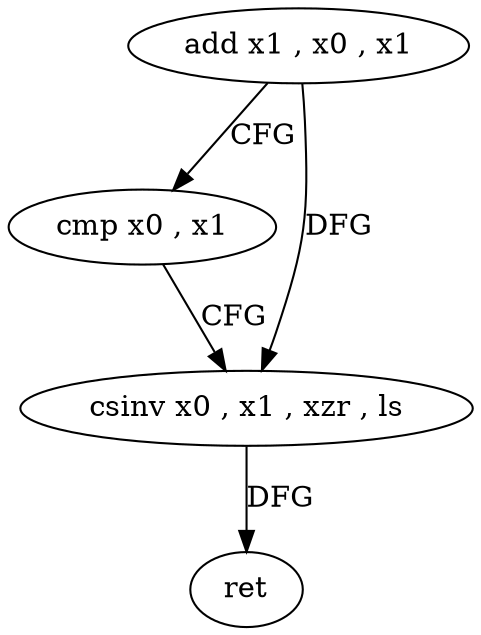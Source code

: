 digraph "func" {
"273800" [label = "add x1 , x0 , x1" ]
"273804" [label = "cmp x0 , x1" ]
"273808" [label = "csinv x0 , x1 , xzr , ls" ]
"273812" [label = "ret" ]
"273800" -> "273804" [ label = "CFG" ]
"273800" -> "273808" [ label = "DFG" ]
"273804" -> "273808" [ label = "CFG" ]
"273808" -> "273812" [ label = "DFG" ]
}
